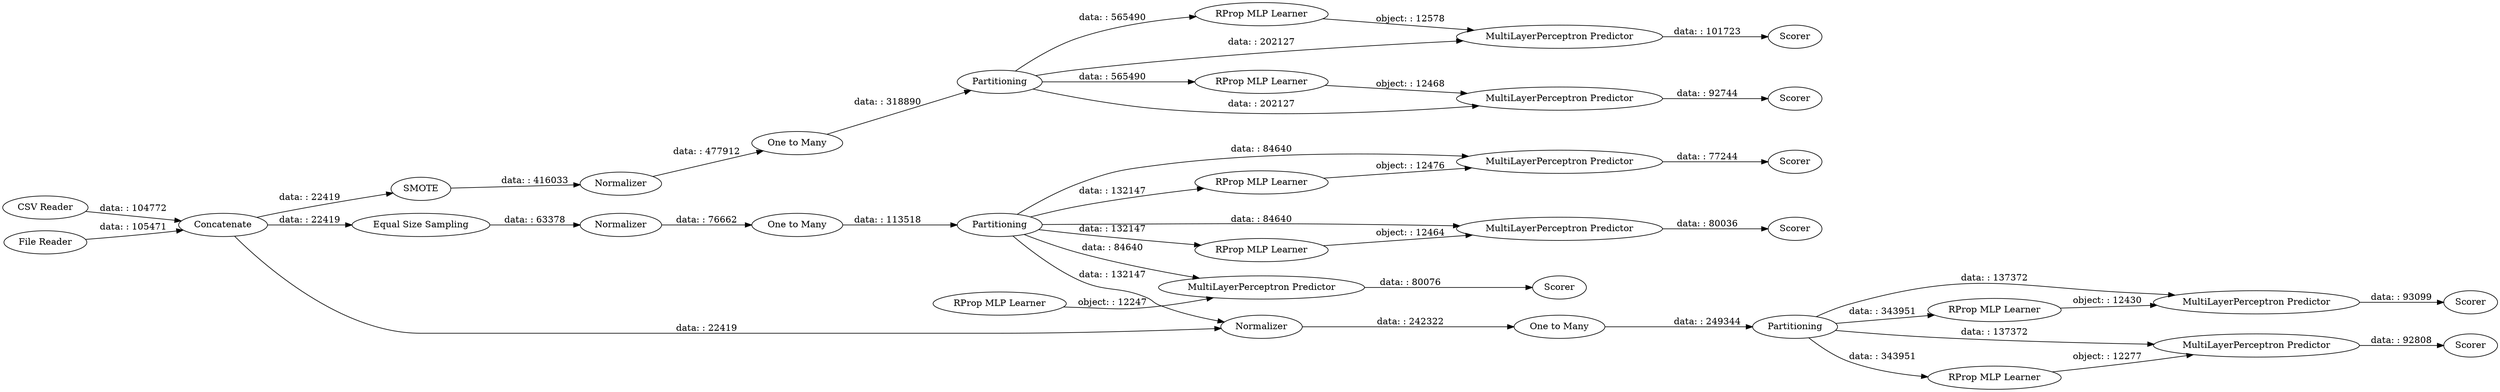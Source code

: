digraph {
	"4697065907898133968_11" [label="CSV Reader"]
	"5655074422156768547_27" [label="RProp MLP Learner"]
	"4697065907898133968_38" [label=Scorer]
	"4697065907898133968_39" [label="RProp MLP Learner"]
	"5655074422156768547_16" [label="One to Many"]
	"4697065907898133968_35" [label="One to Many"]
	"4697065907898133968_24" [label="One to Many"]
	"4697065907898133968_37" [label=Normalizer]
	"4697065907898133968_33" [label=SMOTE]
	"4697065907898133968_25" [label=Partitioning]
	"4697065907898133968_20" [label="Equal Size Sampling"]
	"4697065907898133968_29" [label=Scorer]
	"4697065907898133968_22" [label=Normalizer]
	"4697065907898133968_42" [label=Scorer]
	"5655074422156768547_10" [label=Partitioning]
	"4697065907898133968_41" [label="RProp MLP Learner"]
	"4697065907898133968_32" [label="MultiLayerPerceptron Predictor"]
	"4697065907898133968_31" [label="RProp MLP Learner"]
	"4697065907898133968_12" [label="File Reader"]
	"5655074422156768547_19" [label="MultiLayerPerceptron Predictor"]
	"5655074422156768547_14" [label="MultiLayerPerceptron Predictor"]
	"5655074422156768547_15" [label="RProp MLP Learner"]
	"5655074422156768547_18" [label=Scorer]
	"4697065907898133968_26" [label="RProp MLP Learner"]
	"4697065907898133968_21" [label=Scorer]
	"4697065907898133968_30" [label=Scorer]
	"5655074422156768547_17" [label="RProp MLP Learner"]
	"4697065907898133968_13" [label=Concatenate]
	"5655074422156768547_5" [label=Scorer]
	"4697065907898133968_23" [label="MultiLayerPerceptron Predictor"]
	"4697065907898133968_28" [label="MultiLayerPerceptron Predictor"]
	"4697065907898133968_36" [label=Partitioning]
	"4697065907898133968_43" [label="MultiLayerPerceptron Predictor"]
	"5655074422156768547_6" [label=Normalizer]
	"4697065907898133968_40" [label="MultiLayerPerceptron Predictor"]
	"5655074422156768547_10" -> "5655074422156768547_19" [label="data: : 137372"]
	"4697065907898133968_25" -> "4697065907898133968_28" [label="data: : 84640"]
	"4697065907898133968_11" -> "4697065907898133968_13" [label="data: : 104772"]
	"4697065907898133968_24" -> "4697065907898133968_25" [label="data: : 113518"]
	"4697065907898133968_25" -> "4697065907898133968_26" [label="data: : 132147"]
	"4697065907898133968_13" -> "4697065907898133968_33" [label="data: : 22419"]
	"4697065907898133968_36" -> "4697065907898133968_40" [label="data: : 202127"]
	"4697065907898133968_13" -> "5655074422156768547_6" [label="data: : 22419"]
	"5655074422156768547_19" -> "5655074422156768547_18" [label="data: : 93099"]
	"4697065907898133968_25" -> "4697065907898133968_23" [label="data: : 84640"]
	"4697065907898133968_35" -> "4697065907898133968_36" [label="data: : 318890"]
	"4697065907898133968_22" -> "4697065907898133968_24" [label="data: : 76662"]
	"4697065907898133968_26" -> "4697065907898133968_28" [label="object: : 12464"]
	"4697065907898133968_37" -> "4697065907898133968_35" [label="data: : 477912"]
	"5655074422156768547_6" -> "5655074422156768547_16" [label="data: : 242322"]
	"4697065907898133968_41" -> "4697065907898133968_40" [label="object: : 12468"]
	"4697065907898133968_36" -> "4697065907898133968_41" [label="data: : 565490"]
	"4697065907898133968_25" -> "5655074422156768547_6" [label="data: : 132147"]
	"4697065907898133968_40" -> "4697065907898133968_42" [label="data: : 92744"]
	"4697065907898133968_25" -> "4697065907898133968_32" [label="data: : 84640"]
	"4697065907898133968_31" -> "4697065907898133968_32" [label="object: : 12476"]
	"4697065907898133968_43" -> "4697065907898133968_38" [label="data: : 101723"]
	"4697065907898133968_23" -> "4697065907898133968_29" [label="data: : 80076"]
	"4697065907898133968_39" -> "4697065907898133968_43" [label="object: : 12578"]
	"4697065907898133968_12" -> "4697065907898133968_13" [label="data: : 105471"]
	"5655074422156768547_16" -> "5655074422156768547_10" [label="data: : 249344"]
	"5655074422156768547_17" -> "5655074422156768547_19" [label="object: : 12430"]
	"5655074422156768547_10" -> "5655074422156768547_14" [label="data: : 137372"]
	"5655074422156768547_10" -> "5655074422156768547_15" [label="data: : 343951"]
	"4697065907898133968_28" -> "4697065907898133968_21" [label="data: : 80036"]
	"4697065907898133968_33" -> "4697065907898133968_37" [label="data: : 416033"]
	"5655074422156768547_27" -> "4697065907898133968_23" [label="object: : 12247"]
	"4697065907898133968_36" -> "4697065907898133968_43" [label="data: : 202127"]
	"4697065907898133968_32" -> "4697065907898133968_30" [label="data: : 77244"]
	"4697065907898133968_13" -> "4697065907898133968_20" [label="data: : 22419"]
	"4697065907898133968_25" -> "4697065907898133968_31" [label="data: : 132147"]
	"4697065907898133968_20" -> "4697065907898133968_22" [label="data: : 63378"]
	"5655074422156768547_15" -> "5655074422156768547_14" [label="object: : 12277"]
	"5655074422156768547_10" -> "5655074422156768547_17" [label="data: : 343951"]
	"5655074422156768547_14" -> "5655074422156768547_5" [label="data: : 92808"]
	"4697065907898133968_36" -> "4697065907898133968_39" [label="data: : 565490"]
	rankdir=LR
}

